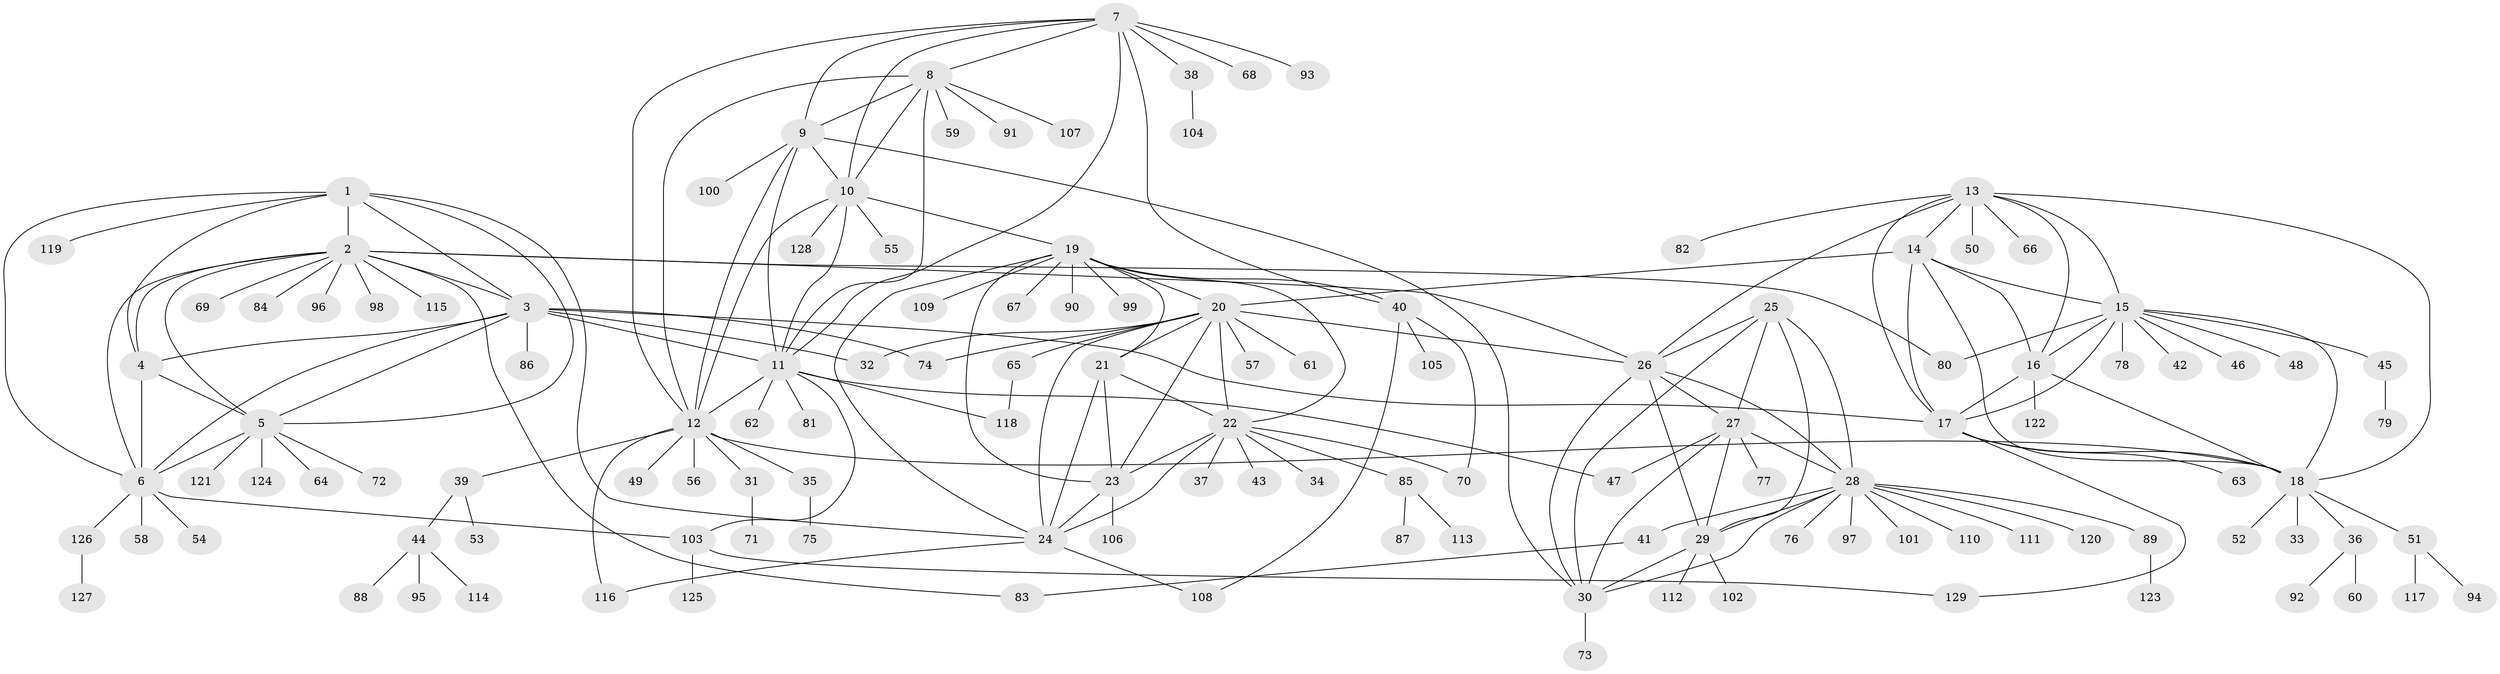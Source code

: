 // coarse degree distribution, {12: 0.029411764705882353, 9: 0.00980392156862745, 5: 0.0196078431372549, 8: 0.049019607843137254, 11: 0.029411764705882353, 6: 0.0196078431372549, 4: 0.029411764705882353, 14: 0.00980392156862745, 7: 0.0196078431372549, 13: 0.00980392156862745, 1: 0.6176470588235294, 2: 0.13725490196078433, 3: 0.0196078431372549}
// Generated by graph-tools (version 1.1) at 2025/42/03/06/25 10:42:11]
// undirected, 129 vertices, 196 edges
graph export_dot {
graph [start="1"]
  node [color=gray90,style=filled];
  1;
  2;
  3;
  4;
  5;
  6;
  7;
  8;
  9;
  10;
  11;
  12;
  13;
  14;
  15;
  16;
  17;
  18;
  19;
  20;
  21;
  22;
  23;
  24;
  25;
  26;
  27;
  28;
  29;
  30;
  31;
  32;
  33;
  34;
  35;
  36;
  37;
  38;
  39;
  40;
  41;
  42;
  43;
  44;
  45;
  46;
  47;
  48;
  49;
  50;
  51;
  52;
  53;
  54;
  55;
  56;
  57;
  58;
  59;
  60;
  61;
  62;
  63;
  64;
  65;
  66;
  67;
  68;
  69;
  70;
  71;
  72;
  73;
  74;
  75;
  76;
  77;
  78;
  79;
  80;
  81;
  82;
  83;
  84;
  85;
  86;
  87;
  88;
  89;
  90;
  91;
  92;
  93;
  94;
  95;
  96;
  97;
  98;
  99;
  100;
  101;
  102;
  103;
  104;
  105;
  106;
  107;
  108;
  109;
  110;
  111;
  112;
  113;
  114;
  115;
  116;
  117;
  118;
  119;
  120;
  121;
  122;
  123;
  124;
  125;
  126;
  127;
  128;
  129;
  1 -- 2;
  1 -- 3;
  1 -- 4;
  1 -- 5;
  1 -- 6;
  1 -- 24;
  1 -- 119;
  2 -- 3;
  2 -- 4;
  2 -- 5;
  2 -- 6;
  2 -- 26;
  2 -- 69;
  2 -- 80;
  2 -- 83;
  2 -- 84;
  2 -- 96;
  2 -- 98;
  2 -- 115;
  3 -- 4;
  3 -- 5;
  3 -- 6;
  3 -- 11;
  3 -- 17;
  3 -- 32;
  3 -- 74;
  3 -- 86;
  4 -- 5;
  4 -- 6;
  5 -- 6;
  5 -- 64;
  5 -- 72;
  5 -- 121;
  5 -- 124;
  6 -- 54;
  6 -- 58;
  6 -- 103;
  6 -- 126;
  7 -- 8;
  7 -- 9;
  7 -- 10;
  7 -- 11;
  7 -- 12;
  7 -- 38;
  7 -- 40;
  7 -- 68;
  7 -- 93;
  8 -- 9;
  8 -- 10;
  8 -- 11;
  8 -- 12;
  8 -- 59;
  8 -- 91;
  8 -- 107;
  9 -- 10;
  9 -- 11;
  9 -- 12;
  9 -- 30;
  9 -- 100;
  10 -- 11;
  10 -- 12;
  10 -- 19;
  10 -- 55;
  10 -- 128;
  11 -- 12;
  11 -- 47;
  11 -- 62;
  11 -- 81;
  11 -- 103;
  11 -- 118;
  12 -- 18;
  12 -- 31;
  12 -- 35;
  12 -- 39;
  12 -- 49;
  12 -- 56;
  12 -- 116;
  13 -- 14;
  13 -- 15;
  13 -- 16;
  13 -- 17;
  13 -- 18;
  13 -- 26;
  13 -- 50;
  13 -- 66;
  13 -- 82;
  14 -- 15;
  14 -- 16;
  14 -- 17;
  14 -- 18;
  14 -- 20;
  15 -- 16;
  15 -- 17;
  15 -- 18;
  15 -- 42;
  15 -- 45;
  15 -- 46;
  15 -- 48;
  15 -- 78;
  15 -- 80;
  16 -- 17;
  16 -- 18;
  16 -- 122;
  17 -- 18;
  17 -- 63;
  17 -- 129;
  18 -- 33;
  18 -- 36;
  18 -- 51;
  18 -- 52;
  19 -- 20;
  19 -- 21;
  19 -- 22;
  19 -- 23;
  19 -- 24;
  19 -- 40;
  19 -- 67;
  19 -- 90;
  19 -- 99;
  19 -- 109;
  20 -- 21;
  20 -- 22;
  20 -- 23;
  20 -- 24;
  20 -- 26;
  20 -- 32;
  20 -- 57;
  20 -- 61;
  20 -- 65;
  20 -- 74;
  21 -- 22;
  21 -- 23;
  21 -- 24;
  22 -- 23;
  22 -- 24;
  22 -- 34;
  22 -- 37;
  22 -- 43;
  22 -- 70;
  22 -- 85;
  23 -- 24;
  23 -- 106;
  24 -- 108;
  24 -- 116;
  25 -- 26;
  25 -- 27;
  25 -- 28;
  25 -- 29;
  25 -- 30;
  26 -- 27;
  26 -- 28;
  26 -- 29;
  26 -- 30;
  27 -- 28;
  27 -- 29;
  27 -- 30;
  27 -- 47;
  27 -- 77;
  28 -- 29;
  28 -- 30;
  28 -- 41;
  28 -- 76;
  28 -- 89;
  28 -- 97;
  28 -- 101;
  28 -- 110;
  28 -- 111;
  28 -- 120;
  29 -- 30;
  29 -- 102;
  29 -- 112;
  30 -- 73;
  31 -- 71;
  35 -- 75;
  36 -- 60;
  36 -- 92;
  38 -- 104;
  39 -- 44;
  39 -- 53;
  40 -- 70;
  40 -- 105;
  40 -- 108;
  41 -- 83;
  44 -- 88;
  44 -- 95;
  44 -- 114;
  45 -- 79;
  51 -- 94;
  51 -- 117;
  65 -- 118;
  85 -- 87;
  85 -- 113;
  89 -- 123;
  103 -- 125;
  103 -- 129;
  126 -- 127;
}
